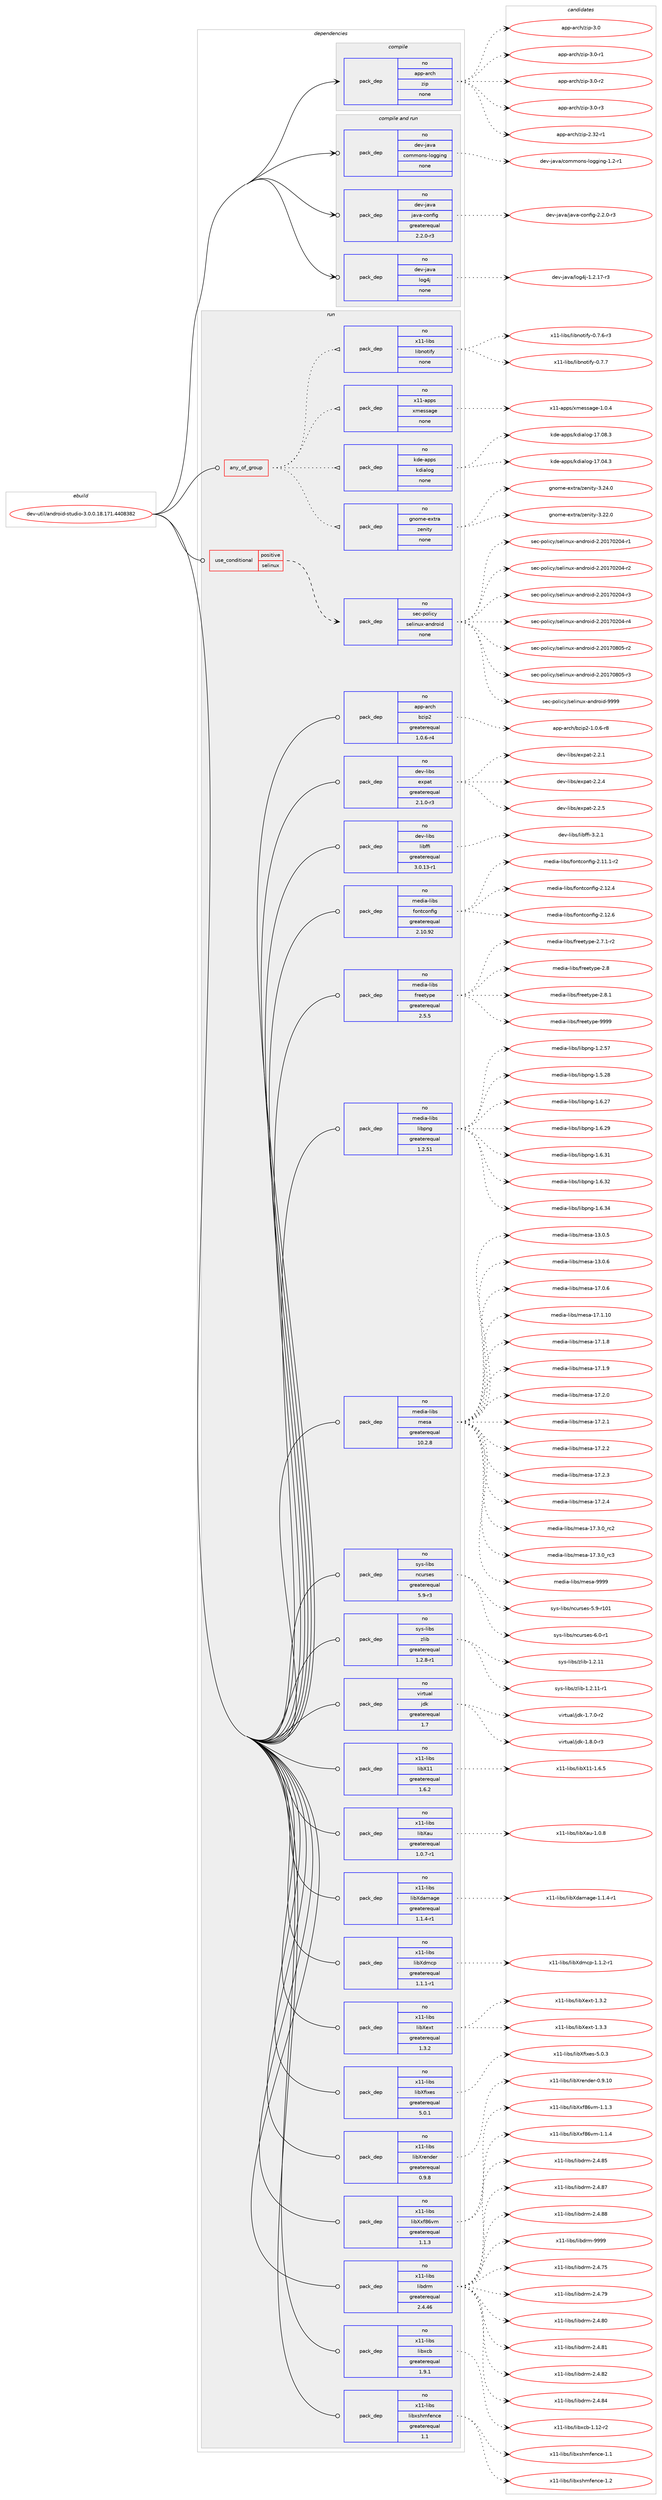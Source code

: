 digraph prolog {

# *************
# Graph options
# *************

newrank=true;
concentrate=true;
compound=true;
graph [rankdir=LR,fontname=Helvetica,fontsize=10,ranksep=1.5];#, ranksep=2.5, nodesep=0.2];
edge  [arrowhead=vee];
node  [fontname=Helvetica,fontsize=10];

# **********
# The ebuild
# **********

subgraph cluster_leftcol {
color=gray;
rank=same;
label=<<i>ebuild</i>>;
id [label="dev-util/android-studio-3.0.0.18.171.4408382", color=red, width=4, href="../dev-util/android-studio-3.0.0.18.171.4408382.svg"];
}

# ****************
# The dependencies
# ****************

subgraph cluster_midcol {
color=gray;
label=<<i>dependencies</i>>;
subgraph cluster_compile {
fillcolor="#eeeeee";
style=filled;
label=<<i>compile</i>>;
subgraph pack200124 {
dependency281509 [label=<<TABLE BORDER="0" CELLBORDER="1" CELLSPACING="0" CELLPADDING="4" WIDTH="220"><TR><TD ROWSPAN="6" CELLPADDING="30">pack_dep</TD></TR><TR><TD WIDTH="110">no</TD></TR><TR><TD>app-arch</TD></TR><TR><TD>zip</TD></TR><TR><TD>none</TD></TR><TR><TD></TD></TR></TABLE>>, shape=none, color=blue];
}
id:e -> dependency281509:w [weight=20,style="solid",arrowhead="vee"];
}
subgraph cluster_compileandrun {
fillcolor="#eeeeee";
style=filled;
label=<<i>compile and run</i>>;
subgraph pack200125 {
dependency281510 [label=<<TABLE BORDER="0" CELLBORDER="1" CELLSPACING="0" CELLPADDING="4" WIDTH="220"><TR><TD ROWSPAN="6" CELLPADDING="30">pack_dep</TD></TR><TR><TD WIDTH="110">no</TD></TR><TR><TD>dev-java</TD></TR><TR><TD>commons-logging</TD></TR><TR><TD>none</TD></TR><TR><TD></TD></TR></TABLE>>, shape=none, color=blue];
}
id:e -> dependency281510:w [weight=20,style="solid",arrowhead="odotvee"];
subgraph pack200126 {
dependency281511 [label=<<TABLE BORDER="0" CELLBORDER="1" CELLSPACING="0" CELLPADDING="4" WIDTH="220"><TR><TD ROWSPAN="6" CELLPADDING="30">pack_dep</TD></TR><TR><TD WIDTH="110">no</TD></TR><TR><TD>dev-java</TD></TR><TR><TD>java-config</TD></TR><TR><TD>greaterequal</TD></TR><TR><TD>2.2.0-r3</TD></TR></TABLE>>, shape=none, color=blue];
}
id:e -> dependency281511:w [weight=20,style="solid",arrowhead="odotvee"];
subgraph pack200127 {
dependency281512 [label=<<TABLE BORDER="0" CELLBORDER="1" CELLSPACING="0" CELLPADDING="4" WIDTH="220"><TR><TD ROWSPAN="6" CELLPADDING="30">pack_dep</TD></TR><TR><TD WIDTH="110">no</TD></TR><TR><TD>dev-java</TD></TR><TR><TD>log4j</TD></TR><TR><TD>none</TD></TR><TR><TD></TD></TR></TABLE>>, shape=none, color=blue];
}
id:e -> dependency281512:w [weight=20,style="solid",arrowhead="odotvee"];
}
subgraph cluster_run {
fillcolor="#eeeeee";
style=filled;
label=<<i>run</i>>;
subgraph any4143 {
dependency281513 [label=<<TABLE BORDER="0" CELLBORDER="1" CELLSPACING="0" CELLPADDING="4"><TR><TD CELLPADDING="10">any_of_group</TD></TR></TABLE>>, shape=none, color=red];subgraph pack200128 {
dependency281514 [label=<<TABLE BORDER="0" CELLBORDER="1" CELLSPACING="0" CELLPADDING="4" WIDTH="220"><TR><TD ROWSPAN="6" CELLPADDING="30">pack_dep</TD></TR><TR><TD WIDTH="110">no</TD></TR><TR><TD>gnome-extra</TD></TR><TR><TD>zenity</TD></TR><TR><TD>none</TD></TR><TR><TD></TD></TR></TABLE>>, shape=none, color=blue];
}
dependency281513:e -> dependency281514:w [weight=20,style="dotted",arrowhead="oinv"];
subgraph pack200129 {
dependency281515 [label=<<TABLE BORDER="0" CELLBORDER="1" CELLSPACING="0" CELLPADDING="4" WIDTH="220"><TR><TD ROWSPAN="6" CELLPADDING="30">pack_dep</TD></TR><TR><TD WIDTH="110">no</TD></TR><TR><TD>kde-apps</TD></TR><TR><TD>kdialog</TD></TR><TR><TD>none</TD></TR><TR><TD></TD></TR></TABLE>>, shape=none, color=blue];
}
dependency281513:e -> dependency281515:w [weight=20,style="dotted",arrowhead="oinv"];
subgraph pack200130 {
dependency281516 [label=<<TABLE BORDER="0" CELLBORDER="1" CELLSPACING="0" CELLPADDING="4" WIDTH="220"><TR><TD ROWSPAN="6" CELLPADDING="30">pack_dep</TD></TR><TR><TD WIDTH="110">no</TD></TR><TR><TD>x11-apps</TD></TR><TR><TD>xmessage</TD></TR><TR><TD>none</TD></TR><TR><TD></TD></TR></TABLE>>, shape=none, color=blue];
}
dependency281513:e -> dependency281516:w [weight=20,style="dotted",arrowhead="oinv"];
subgraph pack200131 {
dependency281517 [label=<<TABLE BORDER="0" CELLBORDER="1" CELLSPACING="0" CELLPADDING="4" WIDTH="220"><TR><TD ROWSPAN="6" CELLPADDING="30">pack_dep</TD></TR><TR><TD WIDTH="110">no</TD></TR><TR><TD>x11-libs</TD></TR><TR><TD>libnotify</TD></TR><TR><TD>none</TD></TR><TR><TD></TD></TR></TABLE>>, shape=none, color=blue];
}
dependency281513:e -> dependency281517:w [weight=20,style="dotted",arrowhead="oinv"];
}
id:e -> dependency281513:w [weight=20,style="solid",arrowhead="odot"];
subgraph cond77194 {
dependency281518 [label=<<TABLE BORDER="0" CELLBORDER="1" CELLSPACING="0" CELLPADDING="4"><TR><TD ROWSPAN="3" CELLPADDING="10">use_conditional</TD></TR><TR><TD>positive</TD></TR><TR><TD>selinux</TD></TR></TABLE>>, shape=none, color=red];
subgraph pack200132 {
dependency281519 [label=<<TABLE BORDER="0" CELLBORDER="1" CELLSPACING="0" CELLPADDING="4" WIDTH="220"><TR><TD ROWSPAN="6" CELLPADDING="30">pack_dep</TD></TR><TR><TD WIDTH="110">no</TD></TR><TR><TD>sec-policy</TD></TR><TR><TD>selinux-android</TD></TR><TR><TD>none</TD></TR><TR><TD></TD></TR></TABLE>>, shape=none, color=blue];
}
dependency281518:e -> dependency281519:w [weight=20,style="dashed",arrowhead="vee"];
}
id:e -> dependency281518:w [weight=20,style="solid",arrowhead="odot"];
subgraph pack200133 {
dependency281520 [label=<<TABLE BORDER="0" CELLBORDER="1" CELLSPACING="0" CELLPADDING="4" WIDTH="220"><TR><TD ROWSPAN="6" CELLPADDING="30">pack_dep</TD></TR><TR><TD WIDTH="110">no</TD></TR><TR><TD>app-arch</TD></TR><TR><TD>bzip2</TD></TR><TR><TD>greaterequal</TD></TR><TR><TD>1.0.6-r4</TD></TR></TABLE>>, shape=none, color=blue];
}
id:e -> dependency281520:w [weight=20,style="solid",arrowhead="odot"];
subgraph pack200134 {
dependency281521 [label=<<TABLE BORDER="0" CELLBORDER="1" CELLSPACING="0" CELLPADDING="4" WIDTH="220"><TR><TD ROWSPAN="6" CELLPADDING="30">pack_dep</TD></TR><TR><TD WIDTH="110">no</TD></TR><TR><TD>dev-libs</TD></TR><TR><TD>expat</TD></TR><TR><TD>greaterequal</TD></TR><TR><TD>2.1.0-r3</TD></TR></TABLE>>, shape=none, color=blue];
}
id:e -> dependency281521:w [weight=20,style="solid",arrowhead="odot"];
subgraph pack200135 {
dependency281522 [label=<<TABLE BORDER="0" CELLBORDER="1" CELLSPACING="0" CELLPADDING="4" WIDTH="220"><TR><TD ROWSPAN="6" CELLPADDING="30">pack_dep</TD></TR><TR><TD WIDTH="110">no</TD></TR><TR><TD>dev-libs</TD></TR><TR><TD>libffi</TD></TR><TR><TD>greaterequal</TD></TR><TR><TD>3.0.13-r1</TD></TR></TABLE>>, shape=none, color=blue];
}
id:e -> dependency281522:w [weight=20,style="solid",arrowhead="odot"];
subgraph pack200136 {
dependency281523 [label=<<TABLE BORDER="0" CELLBORDER="1" CELLSPACING="0" CELLPADDING="4" WIDTH="220"><TR><TD ROWSPAN="6" CELLPADDING="30">pack_dep</TD></TR><TR><TD WIDTH="110">no</TD></TR><TR><TD>media-libs</TD></TR><TR><TD>fontconfig</TD></TR><TR><TD>greaterequal</TD></TR><TR><TD>2.10.92</TD></TR></TABLE>>, shape=none, color=blue];
}
id:e -> dependency281523:w [weight=20,style="solid",arrowhead="odot"];
subgraph pack200137 {
dependency281524 [label=<<TABLE BORDER="0" CELLBORDER="1" CELLSPACING="0" CELLPADDING="4" WIDTH="220"><TR><TD ROWSPAN="6" CELLPADDING="30">pack_dep</TD></TR><TR><TD WIDTH="110">no</TD></TR><TR><TD>media-libs</TD></TR><TR><TD>freetype</TD></TR><TR><TD>greaterequal</TD></TR><TR><TD>2.5.5</TD></TR></TABLE>>, shape=none, color=blue];
}
id:e -> dependency281524:w [weight=20,style="solid",arrowhead="odot"];
subgraph pack200138 {
dependency281525 [label=<<TABLE BORDER="0" CELLBORDER="1" CELLSPACING="0" CELLPADDING="4" WIDTH="220"><TR><TD ROWSPAN="6" CELLPADDING="30">pack_dep</TD></TR><TR><TD WIDTH="110">no</TD></TR><TR><TD>media-libs</TD></TR><TR><TD>libpng</TD></TR><TR><TD>greaterequal</TD></TR><TR><TD>1.2.51</TD></TR></TABLE>>, shape=none, color=blue];
}
id:e -> dependency281525:w [weight=20,style="solid",arrowhead="odot"];
subgraph pack200139 {
dependency281526 [label=<<TABLE BORDER="0" CELLBORDER="1" CELLSPACING="0" CELLPADDING="4" WIDTH="220"><TR><TD ROWSPAN="6" CELLPADDING="30">pack_dep</TD></TR><TR><TD WIDTH="110">no</TD></TR><TR><TD>media-libs</TD></TR><TR><TD>mesa</TD></TR><TR><TD>greaterequal</TD></TR><TR><TD>10.2.8</TD></TR></TABLE>>, shape=none, color=blue];
}
id:e -> dependency281526:w [weight=20,style="solid",arrowhead="odot"];
subgraph pack200140 {
dependency281527 [label=<<TABLE BORDER="0" CELLBORDER="1" CELLSPACING="0" CELLPADDING="4" WIDTH="220"><TR><TD ROWSPAN="6" CELLPADDING="30">pack_dep</TD></TR><TR><TD WIDTH="110">no</TD></TR><TR><TD>sys-libs</TD></TR><TR><TD>ncurses</TD></TR><TR><TD>greaterequal</TD></TR><TR><TD>5.9-r3</TD></TR></TABLE>>, shape=none, color=blue];
}
id:e -> dependency281527:w [weight=20,style="solid",arrowhead="odot"];
subgraph pack200141 {
dependency281528 [label=<<TABLE BORDER="0" CELLBORDER="1" CELLSPACING="0" CELLPADDING="4" WIDTH="220"><TR><TD ROWSPAN="6" CELLPADDING="30">pack_dep</TD></TR><TR><TD WIDTH="110">no</TD></TR><TR><TD>sys-libs</TD></TR><TR><TD>zlib</TD></TR><TR><TD>greaterequal</TD></TR><TR><TD>1.2.8-r1</TD></TR></TABLE>>, shape=none, color=blue];
}
id:e -> dependency281528:w [weight=20,style="solid",arrowhead="odot"];
subgraph pack200142 {
dependency281529 [label=<<TABLE BORDER="0" CELLBORDER="1" CELLSPACING="0" CELLPADDING="4" WIDTH="220"><TR><TD ROWSPAN="6" CELLPADDING="30">pack_dep</TD></TR><TR><TD WIDTH="110">no</TD></TR><TR><TD>virtual</TD></TR><TR><TD>jdk</TD></TR><TR><TD>greaterequal</TD></TR><TR><TD>1.7</TD></TR></TABLE>>, shape=none, color=blue];
}
id:e -> dependency281529:w [weight=20,style="solid",arrowhead="odot"];
subgraph pack200143 {
dependency281530 [label=<<TABLE BORDER="0" CELLBORDER="1" CELLSPACING="0" CELLPADDING="4" WIDTH="220"><TR><TD ROWSPAN="6" CELLPADDING="30">pack_dep</TD></TR><TR><TD WIDTH="110">no</TD></TR><TR><TD>x11-libs</TD></TR><TR><TD>libX11</TD></TR><TR><TD>greaterequal</TD></TR><TR><TD>1.6.2</TD></TR></TABLE>>, shape=none, color=blue];
}
id:e -> dependency281530:w [weight=20,style="solid",arrowhead="odot"];
subgraph pack200144 {
dependency281531 [label=<<TABLE BORDER="0" CELLBORDER="1" CELLSPACING="0" CELLPADDING="4" WIDTH="220"><TR><TD ROWSPAN="6" CELLPADDING="30">pack_dep</TD></TR><TR><TD WIDTH="110">no</TD></TR><TR><TD>x11-libs</TD></TR><TR><TD>libXau</TD></TR><TR><TD>greaterequal</TD></TR><TR><TD>1.0.7-r1</TD></TR></TABLE>>, shape=none, color=blue];
}
id:e -> dependency281531:w [weight=20,style="solid",arrowhead="odot"];
subgraph pack200145 {
dependency281532 [label=<<TABLE BORDER="0" CELLBORDER="1" CELLSPACING="0" CELLPADDING="4" WIDTH="220"><TR><TD ROWSPAN="6" CELLPADDING="30">pack_dep</TD></TR><TR><TD WIDTH="110">no</TD></TR><TR><TD>x11-libs</TD></TR><TR><TD>libXdamage</TD></TR><TR><TD>greaterequal</TD></TR><TR><TD>1.1.4-r1</TD></TR></TABLE>>, shape=none, color=blue];
}
id:e -> dependency281532:w [weight=20,style="solid",arrowhead="odot"];
subgraph pack200146 {
dependency281533 [label=<<TABLE BORDER="0" CELLBORDER="1" CELLSPACING="0" CELLPADDING="4" WIDTH="220"><TR><TD ROWSPAN="6" CELLPADDING="30">pack_dep</TD></TR><TR><TD WIDTH="110">no</TD></TR><TR><TD>x11-libs</TD></TR><TR><TD>libXdmcp</TD></TR><TR><TD>greaterequal</TD></TR><TR><TD>1.1.1-r1</TD></TR></TABLE>>, shape=none, color=blue];
}
id:e -> dependency281533:w [weight=20,style="solid",arrowhead="odot"];
subgraph pack200147 {
dependency281534 [label=<<TABLE BORDER="0" CELLBORDER="1" CELLSPACING="0" CELLPADDING="4" WIDTH="220"><TR><TD ROWSPAN="6" CELLPADDING="30">pack_dep</TD></TR><TR><TD WIDTH="110">no</TD></TR><TR><TD>x11-libs</TD></TR><TR><TD>libXext</TD></TR><TR><TD>greaterequal</TD></TR><TR><TD>1.3.2</TD></TR></TABLE>>, shape=none, color=blue];
}
id:e -> dependency281534:w [weight=20,style="solid",arrowhead="odot"];
subgraph pack200148 {
dependency281535 [label=<<TABLE BORDER="0" CELLBORDER="1" CELLSPACING="0" CELLPADDING="4" WIDTH="220"><TR><TD ROWSPAN="6" CELLPADDING="30">pack_dep</TD></TR><TR><TD WIDTH="110">no</TD></TR><TR><TD>x11-libs</TD></TR><TR><TD>libXfixes</TD></TR><TR><TD>greaterequal</TD></TR><TR><TD>5.0.1</TD></TR></TABLE>>, shape=none, color=blue];
}
id:e -> dependency281535:w [weight=20,style="solid",arrowhead="odot"];
subgraph pack200149 {
dependency281536 [label=<<TABLE BORDER="0" CELLBORDER="1" CELLSPACING="0" CELLPADDING="4" WIDTH="220"><TR><TD ROWSPAN="6" CELLPADDING="30">pack_dep</TD></TR><TR><TD WIDTH="110">no</TD></TR><TR><TD>x11-libs</TD></TR><TR><TD>libXrender</TD></TR><TR><TD>greaterequal</TD></TR><TR><TD>0.9.8</TD></TR></TABLE>>, shape=none, color=blue];
}
id:e -> dependency281536:w [weight=20,style="solid",arrowhead="odot"];
subgraph pack200150 {
dependency281537 [label=<<TABLE BORDER="0" CELLBORDER="1" CELLSPACING="0" CELLPADDING="4" WIDTH="220"><TR><TD ROWSPAN="6" CELLPADDING="30">pack_dep</TD></TR><TR><TD WIDTH="110">no</TD></TR><TR><TD>x11-libs</TD></TR><TR><TD>libXxf86vm</TD></TR><TR><TD>greaterequal</TD></TR><TR><TD>1.1.3</TD></TR></TABLE>>, shape=none, color=blue];
}
id:e -> dependency281537:w [weight=20,style="solid",arrowhead="odot"];
subgraph pack200151 {
dependency281538 [label=<<TABLE BORDER="0" CELLBORDER="1" CELLSPACING="0" CELLPADDING="4" WIDTH="220"><TR><TD ROWSPAN="6" CELLPADDING="30">pack_dep</TD></TR><TR><TD WIDTH="110">no</TD></TR><TR><TD>x11-libs</TD></TR><TR><TD>libdrm</TD></TR><TR><TD>greaterequal</TD></TR><TR><TD>2.4.46</TD></TR></TABLE>>, shape=none, color=blue];
}
id:e -> dependency281538:w [weight=20,style="solid",arrowhead="odot"];
subgraph pack200152 {
dependency281539 [label=<<TABLE BORDER="0" CELLBORDER="1" CELLSPACING="0" CELLPADDING="4" WIDTH="220"><TR><TD ROWSPAN="6" CELLPADDING="30">pack_dep</TD></TR><TR><TD WIDTH="110">no</TD></TR><TR><TD>x11-libs</TD></TR><TR><TD>libxcb</TD></TR><TR><TD>greaterequal</TD></TR><TR><TD>1.9.1</TD></TR></TABLE>>, shape=none, color=blue];
}
id:e -> dependency281539:w [weight=20,style="solid",arrowhead="odot"];
subgraph pack200153 {
dependency281540 [label=<<TABLE BORDER="0" CELLBORDER="1" CELLSPACING="0" CELLPADDING="4" WIDTH="220"><TR><TD ROWSPAN="6" CELLPADDING="30">pack_dep</TD></TR><TR><TD WIDTH="110">no</TD></TR><TR><TD>x11-libs</TD></TR><TR><TD>libxshmfence</TD></TR><TR><TD>greaterequal</TD></TR><TR><TD>1.1</TD></TR></TABLE>>, shape=none, color=blue];
}
id:e -> dependency281540:w [weight=20,style="solid",arrowhead="odot"];
}
}

# **************
# The candidates
# **************

subgraph cluster_choices {
rank=same;
color=gray;
label=<<i>candidates</i>>;

subgraph choice200124 {
color=black;
nodesep=1;
choice971121124597114991044712210511245504651504511449 [label="app-arch/zip-2.32-r1", color=red, width=4,href="../app-arch/zip-2.32-r1.svg"];
choice971121124597114991044712210511245514648 [label="app-arch/zip-3.0", color=red, width=4,href="../app-arch/zip-3.0.svg"];
choice9711211245971149910447122105112455146484511449 [label="app-arch/zip-3.0-r1", color=red, width=4,href="../app-arch/zip-3.0-r1.svg"];
choice9711211245971149910447122105112455146484511450 [label="app-arch/zip-3.0-r2", color=red, width=4,href="../app-arch/zip-3.0-r2.svg"];
choice9711211245971149910447122105112455146484511451 [label="app-arch/zip-3.0-r3", color=red, width=4,href="../app-arch/zip-3.0-r3.svg"];
dependency281509:e -> choice971121124597114991044712210511245504651504511449:w [style=dotted,weight="100"];
dependency281509:e -> choice971121124597114991044712210511245514648:w [style=dotted,weight="100"];
dependency281509:e -> choice9711211245971149910447122105112455146484511449:w [style=dotted,weight="100"];
dependency281509:e -> choice9711211245971149910447122105112455146484511450:w [style=dotted,weight="100"];
dependency281509:e -> choice9711211245971149910447122105112455146484511451:w [style=dotted,weight="100"];
}
subgraph choice200125 {
color=black;
nodesep=1;
choice100101118451069711897479911110910911111011545108111103103105110103454946504511449 [label="dev-java/commons-logging-1.2-r1", color=red, width=4,href="../dev-java/commons-logging-1.2-r1.svg"];
dependency281510:e -> choice100101118451069711897479911110910911111011545108111103103105110103454946504511449:w [style=dotted,weight="100"];
}
subgraph choice200126 {
color=black;
nodesep=1;
choice10010111845106971189747106971189745991111101021051034550465046484511451 [label="dev-java/java-config-2.2.0-r3", color=red, width=4,href="../dev-java/java-config-2.2.0-r3.svg"];
dependency281511:e -> choice10010111845106971189747106971189745991111101021051034550465046484511451:w [style=dotted,weight="100"];
}
subgraph choice200127 {
color=black;
nodesep=1;
choice1001011184510697118974710811110352106454946504649554511451 [label="dev-java/log4j-1.2.17-r3", color=red, width=4,href="../dev-java/log4j-1.2.17-r3.svg"];
dependency281512:e -> choice1001011184510697118974710811110352106454946504649554511451:w [style=dotted,weight="100"];
}
subgraph choice200128 {
color=black;
nodesep=1;
choice10311011110910145101120116114974712210111010511612145514650504648 [label="gnome-extra/zenity-3.22.0", color=red, width=4,href="../gnome-extra/zenity-3.22.0.svg"];
choice10311011110910145101120116114974712210111010511612145514650524648 [label="gnome-extra/zenity-3.24.0", color=red, width=4,href="../gnome-extra/zenity-3.24.0.svg"];
dependency281514:e -> choice10311011110910145101120116114974712210111010511612145514650504648:w [style=dotted,weight="100"];
dependency281514:e -> choice10311011110910145101120116114974712210111010511612145514650524648:w [style=dotted,weight="100"];
}
subgraph choice200129 {
color=black;
nodesep=1;
choice107100101459711211211547107100105971081111034549554648524651 [label="kde-apps/kdialog-17.04.3", color=red, width=4,href="../kde-apps/kdialog-17.04.3.svg"];
choice107100101459711211211547107100105971081111034549554648564651 [label="kde-apps/kdialog-17.08.3", color=red, width=4,href="../kde-apps/kdialog-17.08.3.svg"];
dependency281515:e -> choice107100101459711211211547107100105971081111034549554648524651:w [style=dotted,weight="100"];
dependency281515:e -> choice107100101459711211211547107100105971081111034549554648564651:w [style=dotted,weight="100"];
}
subgraph choice200130 {
color=black;
nodesep=1;
choice120494945971121121154712010910111511597103101454946484652 [label="x11-apps/xmessage-1.0.4", color=red, width=4,href="../x11-apps/xmessage-1.0.4.svg"];
dependency281516:e -> choice120494945971121121154712010910111511597103101454946484652:w [style=dotted,weight="100"];
}
subgraph choice200131 {
color=black;
nodesep=1;
choice1204949451081059811547108105981101111161051021214548465546544511451 [label="x11-libs/libnotify-0.7.6-r3", color=red, width=4,href="../x11-libs/libnotify-0.7.6-r3.svg"];
choice120494945108105981154710810598110111116105102121454846554655 [label="x11-libs/libnotify-0.7.7", color=red, width=4,href="../x11-libs/libnotify-0.7.7.svg"];
dependency281517:e -> choice1204949451081059811547108105981101111161051021214548465546544511451:w [style=dotted,weight="100"];
dependency281517:e -> choice120494945108105981154710810598110111116105102121454846554655:w [style=dotted,weight="100"];
}
subgraph choice200132 {
color=black;
nodesep=1;
choice11510199451121111081059912147115101108105110117120459711010011411110510045504650484955485048524511449 [label="sec-policy/selinux-android-2.20170204-r1", color=red, width=4,href="../sec-policy/selinux-android-2.20170204-r1.svg"];
choice11510199451121111081059912147115101108105110117120459711010011411110510045504650484955485048524511450 [label="sec-policy/selinux-android-2.20170204-r2", color=red, width=4,href="../sec-policy/selinux-android-2.20170204-r2.svg"];
choice11510199451121111081059912147115101108105110117120459711010011411110510045504650484955485048524511451 [label="sec-policy/selinux-android-2.20170204-r3", color=red, width=4,href="../sec-policy/selinux-android-2.20170204-r3.svg"];
choice11510199451121111081059912147115101108105110117120459711010011411110510045504650484955485048524511452 [label="sec-policy/selinux-android-2.20170204-r4", color=red, width=4,href="../sec-policy/selinux-android-2.20170204-r4.svg"];
choice11510199451121111081059912147115101108105110117120459711010011411110510045504650484955485648534511450 [label="sec-policy/selinux-android-2.20170805-r2", color=red, width=4,href="../sec-policy/selinux-android-2.20170805-r2.svg"];
choice11510199451121111081059912147115101108105110117120459711010011411110510045504650484955485648534511451 [label="sec-policy/selinux-android-2.20170805-r3", color=red, width=4,href="../sec-policy/selinux-android-2.20170805-r3.svg"];
choice1151019945112111108105991214711510110810511011712045971101001141111051004557575757 [label="sec-policy/selinux-android-9999", color=red, width=4,href="../sec-policy/selinux-android-9999.svg"];
dependency281519:e -> choice11510199451121111081059912147115101108105110117120459711010011411110510045504650484955485048524511449:w [style=dotted,weight="100"];
dependency281519:e -> choice11510199451121111081059912147115101108105110117120459711010011411110510045504650484955485048524511450:w [style=dotted,weight="100"];
dependency281519:e -> choice11510199451121111081059912147115101108105110117120459711010011411110510045504650484955485048524511451:w [style=dotted,weight="100"];
dependency281519:e -> choice11510199451121111081059912147115101108105110117120459711010011411110510045504650484955485048524511452:w [style=dotted,weight="100"];
dependency281519:e -> choice11510199451121111081059912147115101108105110117120459711010011411110510045504650484955485648534511450:w [style=dotted,weight="100"];
dependency281519:e -> choice11510199451121111081059912147115101108105110117120459711010011411110510045504650484955485648534511451:w [style=dotted,weight="100"];
dependency281519:e -> choice1151019945112111108105991214711510110810511011712045971101001141111051004557575757:w [style=dotted,weight="100"];
}
subgraph choice200133 {
color=black;
nodesep=1;
choice971121124597114991044798122105112504549464846544511456 [label="app-arch/bzip2-1.0.6-r8", color=red, width=4,href="../app-arch/bzip2-1.0.6-r8.svg"];
dependency281520:e -> choice971121124597114991044798122105112504549464846544511456:w [style=dotted,weight="100"];
}
subgraph choice200134 {
color=black;
nodesep=1;
choice10010111845108105981154710112011297116455046504649 [label="dev-libs/expat-2.2.1", color=red, width=4,href="../dev-libs/expat-2.2.1.svg"];
choice10010111845108105981154710112011297116455046504652 [label="dev-libs/expat-2.2.4", color=red, width=4,href="../dev-libs/expat-2.2.4.svg"];
choice10010111845108105981154710112011297116455046504653 [label="dev-libs/expat-2.2.5", color=red, width=4,href="../dev-libs/expat-2.2.5.svg"];
dependency281521:e -> choice10010111845108105981154710112011297116455046504649:w [style=dotted,weight="100"];
dependency281521:e -> choice10010111845108105981154710112011297116455046504652:w [style=dotted,weight="100"];
dependency281521:e -> choice10010111845108105981154710112011297116455046504653:w [style=dotted,weight="100"];
}
subgraph choice200135 {
color=black;
nodesep=1;
choice10010111845108105981154710810598102102105455146504649 [label="dev-libs/libffi-3.2.1", color=red, width=4,href="../dev-libs/libffi-3.2.1.svg"];
dependency281522:e -> choice10010111845108105981154710810598102102105455146504649:w [style=dotted,weight="100"];
}
subgraph choice200136 {
color=black;
nodesep=1;
choice1091011001059745108105981154710211111011699111110102105103455046494946494511450 [label="media-libs/fontconfig-2.11.1-r2", color=red, width=4,href="../media-libs/fontconfig-2.11.1-r2.svg"];
choice109101100105974510810598115471021111101169911111010210510345504649504652 [label="media-libs/fontconfig-2.12.4", color=red, width=4,href="../media-libs/fontconfig-2.12.4.svg"];
choice109101100105974510810598115471021111101169911111010210510345504649504654 [label="media-libs/fontconfig-2.12.6", color=red, width=4,href="../media-libs/fontconfig-2.12.6.svg"];
dependency281523:e -> choice1091011001059745108105981154710211111011699111110102105103455046494946494511450:w [style=dotted,weight="100"];
dependency281523:e -> choice109101100105974510810598115471021111101169911111010210510345504649504652:w [style=dotted,weight="100"];
dependency281523:e -> choice109101100105974510810598115471021111101169911111010210510345504649504654:w [style=dotted,weight="100"];
}
subgraph choice200137 {
color=black;
nodesep=1;
choice109101100105974510810598115471021141011011161211121014550465546494511450 [label="media-libs/freetype-2.7.1-r2", color=red, width=4,href="../media-libs/freetype-2.7.1-r2.svg"];
choice1091011001059745108105981154710211410110111612111210145504656 [label="media-libs/freetype-2.8", color=red, width=4,href="../media-libs/freetype-2.8.svg"];
choice10910110010597451081059811547102114101101116121112101455046564649 [label="media-libs/freetype-2.8.1", color=red, width=4,href="../media-libs/freetype-2.8.1.svg"];
choice109101100105974510810598115471021141011011161211121014557575757 [label="media-libs/freetype-9999", color=red, width=4,href="../media-libs/freetype-9999.svg"];
dependency281524:e -> choice109101100105974510810598115471021141011011161211121014550465546494511450:w [style=dotted,weight="100"];
dependency281524:e -> choice1091011001059745108105981154710211410110111612111210145504656:w [style=dotted,weight="100"];
dependency281524:e -> choice10910110010597451081059811547102114101101116121112101455046564649:w [style=dotted,weight="100"];
dependency281524:e -> choice109101100105974510810598115471021141011011161211121014557575757:w [style=dotted,weight="100"];
}
subgraph choice200138 {
color=black;
nodesep=1;
choice109101100105974510810598115471081059811211010345494650465355 [label="media-libs/libpng-1.2.57", color=red, width=4,href="../media-libs/libpng-1.2.57.svg"];
choice109101100105974510810598115471081059811211010345494653465056 [label="media-libs/libpng-1.5.28", color=red, width=4,href="../media-libs/libpng-1.5.28.svg"];
choice109101100105974510810598115471081059811211010345494654465055 [label="media-libs/libpng-1.6.27", color=red, width=4,href="../media-libs/libpng-1.6.27.svg"];
choice109101100105974510810598115471081059811211010345494654465057 [label="media-libs/libpng-1.6.29", color=red, width=4,href="../media-libs/libpng-1.6.29.svg"];
choice109101100105974510810598115471081059811211010345494654465149 [label="media-libs/libpng-1.6.31", color=red, width=4,href="../media-libs/libpng-1.6.31.svg"];
choice109101100105974510810598115471081059811211010345494654465150 [label="media-libs/libpng-1.6.32", color=red, width=4,href="../media-libs/libpng-1.6.32.svg"];
choice109101100105974510810598115471081059811211010345494654465152 [label="media-libs/libpng-1.6.34", color=red, width=4,href="../media-libs/libpng-1.6.34.svg"];
dependency281525:e -> choice109101100105974510810598115471081059811211010345494650465355:w [style=dotted,weight="100"];
dependency281525:e -> choice109101100105974510810598115471081059811211010345494653465056:w [style=dotted,weight="100"];
dependency281525:e -> choice109101100105974510810598115471081059811211010345494654465055:w [style=dotted,weight="100"];
dependency281525:e -> choice109101100105974510810598115471081059811211010345494654465057:w [style=dotted,weight="100"];
dependency281525:e -> choice109101100105974510810598115471081059811211010345494654465149:w [style=dotted,weight="100"];
dependency281525:e -> choice109101100105974510810598115471081059811211010345494654465150:w [style=dotted,weight="100"];
dependency281525:e -> choice109101100105974510810598115471081059811211010345494654465152:w [style=dotted,weight="100"];
}
subgraph choice200139 {
color=black;
nodesep=1;
choice109101100105974510810598115471091011159745495146484653 [label="media-libs/mesa-13.0.5", color=red, width=4,href="../media-libs/mesa-13.0.5.svg"];
choice109101100105974510810598115471091011159745495146484654 [label="media-libs/mesa-13.0.6", color=red, width=4,href="../media-libs/mesa-13.0.6.svg"];
choice109101100105974510810598115471091011159745495546484654 [label="media-libs/mesa-17.0.6", color=red, width=4,href="../media-libs/mesa-17.0.6.svg"];
choice10910110010597451081059811547109101115974549554649464948 [label="media-libs/mesa-17.1.10", color=red, width=4,href="../media-libs/mesa-17.1.10.svg"];
choice109101100105974510810598115471091011159745495546494656 [label="media-libs/mesa-17.1.8", color=red, width=4,href="../media-libs/mesa-17.1.8.svg"];
choice109101100105974510810598115471091011159745495546494657 [label="media-libs/mesa-17.1.9", color=red, width=4,href="../media-libs/mesa-17.1.9.svg"];
choice109101100105974510810598115471091011159745495546504648 [label="media-libs/mesa-17.2.0", color=red, width=4,href="../media-libs/mesa-17.2.0.svg"];
choice109101100105974510810598115471091011159745495546504649 [label="media-libs/mesa-17.2.1", color=red, width=4,href="../media-libs/mesa-17.2.1.svg"];
choice109101100105974510810598115471091011159745495546504650 [label="media-libs/mesa-17.2.2", color=red, width=4,href="../media-libs/mesa-17.2.2.svg"];
choice109101100105974510810598115471091011159745495546504651 [label="media-libs/mesa-17.2.3", color=red, width=4,href="../media-libs/mesa-17.2.3.svg"];
choice109101100105974510810598115471091011159745495546504652 [label="media-libs/mesa-17.2.4", color=red, width=4,href="../media-libs/mesa-17.2.4.svg"];
choice109101100105974510810598115471091011159745495546514648951149950 [label="media-libs/mesa-17.3.0_rc2", color=red, width=4,href="../media-libs/mesa-17.3.0_rc2.svg"];
choice109101100105974510810598115471091011159745495546514648951149951 [label="media-libs/mesa-17.3.0_rc3", color=red, width=4,href="../media-libs/mesa-17.3.0_rc3.svg"];
choice10910110010597451081059811547109101115974557575757 [label="media-libs/mesa-9999", color=red, width=4,href="../media-libs/mesa-9999.svg"];
dependency281526:e -> choice109101100105974510810598115471091011159745495146484653:w [style=dotted,weight="100"];
dependency281526:e -> choice109101100105974510810598115471091011159745495146484654:w [style=dotted,weight="100"];
dependency281526:e -> choice109101100105974510810598115471091011159745495546484654:w [style=dotted,weight="100"];
dependency281526:e -> choice10910110010597451081059811547109101115974549554649464948:w [style=dotted,weight="100"];
dependency281526:e -> choice109101100105974510810598115471091011159745495546494656:w [style=dotted,weight="100"];
dependency281526:e -> choice109101100105974510810598115471091011159745495546494657:w [style=dotted,weight="100"];
dependency281526:e -> choice109101100105974510810598115471091011159745495546504648:w [style=dotted,weight="100"];
dependency281526:e -> choice109101100105974510810598115471091011159745495546504649:w [style=dotted,weight="100"];
dependency281526:e -> choice109101100105974510810598115471091011159745495546504650:w [style=dotted,weight="100"];
dependency281526:e -> choice109101100105974510810598115471091011159745495546504651:w [style=dotted,weight="100"];
dependency281526:e -> choice109101100105974510810598115471091011159745495546504652:w [style=dotted,weight="100"];
dependency281526:e -> choice109101100105974510810598115471091011159745495546514648951149950:w [style=dotted,weight="100"];
dependency281526:e -> choice109101100105974510810598115471091011159745495546514648951149951:w [style=dotted,weight="100"];
dependency281526:e -> choice10910110010597451081059811547109101115974557575757:w [style=dotted,weight="100"];
}
subgraph choice200140 {
color=black;
nodesep=1;
choice115121115451081059811547110991171141151011154553465745114494849 [label="sys-libs/ncurses-5.9-r101", color=red, width=4,href="../sys-libs/ncurses-5.9-r101.svg"];
choice11512111545108105981154711099117114115101115455446484511449 [label="sys-libs/ncurses-6.0-r1", color=red, width=4,href="../sys-libs/ncurses-6.0-r1.svg"];
dependency281527:e -> choice115121115451081059811547110991171141151011154553465745114494849:w [style=dotted,weight="100"];
dependency281527:e -> choice11512111545108105981154711099117114115101115455446484511449:w [style=dotted,weight="100"];
}
subgraph choice200141 {
color=black;
nodesep=1;
choice1151211154510810598115471221081059845494650464949 [label="sys-libs/zlib-1.2.11", color=red, width=4,href="../sys-libs/zlib-1.2.11.svg"];
choice11512111545108105981154712210810598454946504649494511449 [label="sys-libs/zlib-1.2.11-r1", color=red, width=4,href="../sys-libs/zlib-1.2.11-r1.svg"];
dependency281528:e -> choice1151211154510810598115471221081059845494650464949:w [style=dotted,weight="100"];
dependency281528:e -> choice11512111545108105981154712210810598454946504649494511449:w [style=dotted,weight="100"];
}
subgraph choice200142 {
color=black;
nodesep=1;
choice11810511411611797108471061001074549465546484511450 [label="virtual/jdk-1.7.0-r2", color=red, width=4,href="../virtual/jdk-1.7.0-r2.svg"];
choice11810511411611797108471061001074549465646484511451 [label="virtual/jdk-1.8.0-r3", color=red, width=4,href="../virtual/jdk-1.8.0-r3.svg"];
dependency281529:e -> choice11810511411611797108471061001074549465546484511450:w [style=dotted,weight="100"];
dependency281529:e -> choice11810511411611797108471061001074549465646484511451:w [style=dotted,weight="100"];
}
subgraph choice200143 {
color=black;
nodesep=1;
choice120494945108105981154710810598884949454946544653 [label="x11-libs/libX11-1.6.5", color=red, width=4,href="../x11-libs/libX11-1.6.5.svg"];
dependency281530:e -> choice120494945108105981154710810598884949454946544653:w [style=dotted,weight="100"];
}
subgraph choice200144 {
color=black;
nodesep=1;
choice1204949451081059811547108105988897117454946484656 [label="x11-libs/libXau-1.0.8", color=red, width=4,href="../x11-libs/libXau-1.0.8.svg"];
dependency281531:e -> choice1204949451081059811547108105988897117454946484656:w [style=dotted,weight="100"];
}
subgraph choice200145 {
color=black;
nodesep=1;
choice1204949451081059811547108105988810097109971031014549464946524511449 [label="x11-libs/libXdamage-1.1.4-r1", color=red, width=4,href="../x11-libs/libXdamage-1.1.4-r1.svg"];
dependency281532:e -> choice1204949451081059811547108105988810097109971031014549464946524511449:w [style=dotted,weight="100"];
}
subgraph choice200146 {
color=black;
nodesep=1;
choice12049494510810598115471081059888100109991124549464946504511449 [label="x11-libs/libXdmcp-1.1.2-r1", color=red, width=4,href="../x11-libs/libXdmcp-1.1.2-r1.svg"];
dependency281533:e -> choice12049494510810598115471081059888100109991124549464946504511449:w [style=dotted,weight="100"];
}
subgraph choice200147 {
color=black;
nodesep=1;
choice12049494510810598115471081059888101120116454946514650 [label="x11-libs/libXext-1.3.2", color=red, width=4,href="../x11-libs/libXext-1.3.2.svg"];
choice12049494510810598115471081059888101120116454946514651 [label="x11-libs/libXext-1.3.3", color=red, width=4,href="../x11-libs/libXext-1.3.3.svg"];
dependency281534:e -> choice12049494510810598115471081059888101120116454946514650:w [style=dotted,weight="100"];
dependency281534:e -> choice12049494510810598115471081059888101120116454946514651:w [style=dotted,weight="100"];
}
subgraph choice200148 {
color=black;
nodesep=1;
choice12049494510810598115471081059888102105120101115455346484651 [label="x11-libs/libXfixes-5.0.3", color=red, width=4,href="../x11-libs/libXfixes-5.0.3.svg"];
dependency281535:e -> choice12049494510810598115471081059888102105120101115455346484651:w [style=dotted,weight="100"];
}
subgraph choice200149 {
color=black;
nodesep=1;
choice1204949451081059811547108105988811410111010010111445484657464948 [label="x11-libs/libXrender-0.9.10", color=red, width=4,href="../x11-libs/libXrender-0.9.10.svg"];
dependency281536:e -> choice1204949451081059811547108105988811410111010010111445484657464948:w [style=dotted,weight="100"];
}
subgraph choice200150 {
color=black;
nodesep=1;
choice120494945108105981154710810598881201025654118109454946494651 [label="x11-libs/libXxf86vm-1.1.3", color=red, width=4,href="../x11-libs/libXxf86vm-1.1.3.svg"];
choice120494945108105981154710810598881201025654118109454946494652 [label="x11-libs/libXxf86vm-1.1.4", color=red, width=4,href="../x11-libs/libXxf86vm-1.1.4.svg"];
dependency281537:e -> choice120494945108105981154710810598881201025654118109454946494651:w [style=dotted,weight="100"];
dependency281537:e -> choice120494945108105981154710810598881201025654118109454946494652:w [style=dotted,weight="100"];
}
subgraph choice200151 {
color=black;
nodesep=1;
choice12049494510810598115471081059810011410945504652465553 [label="x11-libs/libdrm-2.4.75", color=red, width=4,href="../x11-libs/libdrm-2.4.75.svg"];
choice12049494510810598115471081059810011410945504652465557 [label="x11-libs/libdrm-2.4.79", color=red, width=4,href="../x11-libs/libdrm-2.4.79.svg"];
choice12049494510810598115471081059810011410945504652465648 [label="x11-libs/libdrm-2.4.80", color=red, width=4,href="../x11-libs/libdrm-2.4.80.svg"];
choice12049494510810598115471081059810011410945504652465649 [label="x11-libs/libdrm-2.4.81", color=red, width=4,href="../x11-libs/libdrm-2.4.81.svg"];
choice12049494510810598115471081059810011410945504652465650 [label="x11-libs/libdrm-2.4.82", color=red, width=4,href="../x11-libs/libdrm-2.4.82.svg"];
choice12049494510810598115471081059810011410945504652465652 [label="x11-libs/libdrm-2.4.84", color=red, width=4,href="../x11-libs/libdrm-2.4.84.svg"];
choice12049494510810598115471081059810011410945504652465653 [label="x11-libs/libdrm-2.4.85", color=red, width=4,href="../x11-libs/libdrm-2.4.85.svg"];
choice12049494510810598115471081059810011410945504652465655 [label="x11-libs/libdrm-2.4.87", color=red, width=4,href="../x11-libs/libdrm-2.4.87.svg"];
choice12049494510810598115471081059810011410945504652465656 [label="x11-libs/libdrm-2.4.88", color=red, width=4,href="../x11-libs/libdrm-2.4.88.svg"];
choice1204949451081059811547108105981001141094557575757 [label="x11-libs/libdrm-9999", color=red, width=4,href="../x11-libs/libdrm-9999.svg"];
dependency281538:e -> choice12049494510810598115471081059810011410945504652465553:w [style=dotted,weight="100"];
dependency281538:e -> choice12049494510810598115471081059810011410945504652465557:w [style=dotted,weight="100"];
dependency281538:e -> choice12049494510810598115471081059810011410945504652465648:w [style=dotted,weight="100"];
dependency281538:e -> choice12049494510810598115471081059810011410945504652465649:w [style=dotted,weight="100"];
dependency281538:e -> choice12049494510810598115471081059810011410945504652465650:w [style=dotted,weight="100"];
dependency281538:e -> choice12049494510810598115471081059810011410945504652465652:w [style=dotted,weight="100"];
dependency281538:e -> choice12049494510810598115471081059810011410945504652465653:w [style=dotted,weight="100"];
dependency281538:e -> choice12049494510810598115471081059810011410945504652465655:w [style=dotted,weight="100"];
dependency281538:e -> choice12049494510810598115471081059810011410945504652465656:w [style=dotted,weight="100"];
dependency281538:e -> choice1204949451081059811547108105981001141094557575757:w [style=dotted,weight="100"];
}
subgraph choice200152 {
color=black;
nodesep=1;
choice120494945108105981154710810598120999845494649504511450 [label="x11-libs/libxcb-1.12-r2", color=red, width=4,href="../x11-libs/libxcb-1.12-r2.svg"];
dependency281539:e -> choice120494945108105981154710810598120999845494649504511450:w [style=dotted,weight="100"];
}
subgraph choice200153 {
color=black;
nodesep=1;
choice1204949451081059811547108105981201151041091021011109910145494649 [label="x11-libs/libxshmfence-1.1", color=red, width=4,href="../x11-libs/libxshmfence-1.1.svg"];
choice1204949451081059811547108105981201151041091021011109910145494650 [label="x11-libs/libxshmfence-1.2", color=red, width=4,href="../x11-libs/libxshmfence-1.2.svg"];
dependency281540:e -> choice1204949451081059811547108105981201151041091021011109910145494649:w [style=dotted,weight="100"];
dependency281540:e -> choice1204949451081059811547108105981201151041091021011109910145494650:w [style=dotted,weight="100"];
}
}

}
